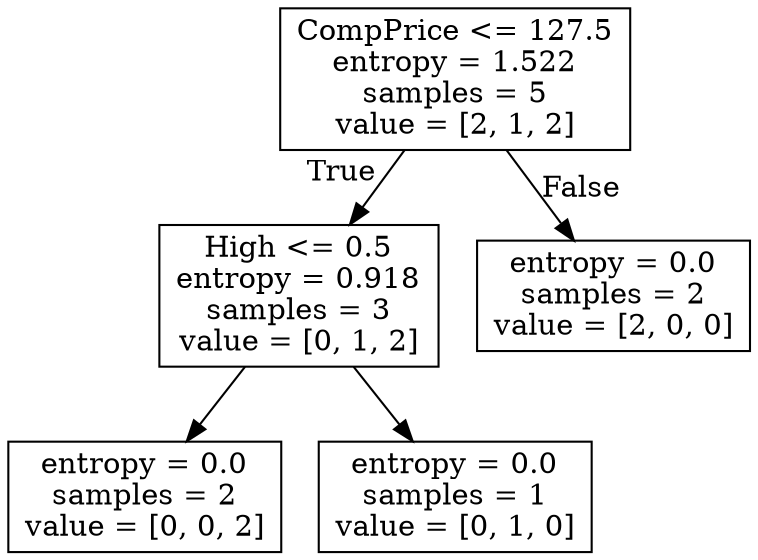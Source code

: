 digraph Tree {
node [shape=box] ;
0 [label="CompPrice <= 127.5\nentropy = 1.522\nsamples = 5\nvalue = [2, 1, 2]"] ;
1 [label="High <= 0.5\nentropy = 0.918\nsamples = 3\nvalue = [0, 1, 2]"] ;
0 -> 1 [labeldistance=2.5, labelangle=45, headlabel="True"] ;
2 [label="entropy = 0.0\nsamples = 2\nvalue = [0, 0, 2]"] ;
1 -> 2 ;
3 [label="entropy = 0.0\nsamples = 1\nvalue = [0, 1, 0]"] ;
1 -> 3 ;
4 [label="entropy = 0.0\nsamples = 2\nvalue = [2, 0, 0]"] ;
0 -> 4 [labeldistance=2.5, labelangle=-45, headlabel="False"] ;
}